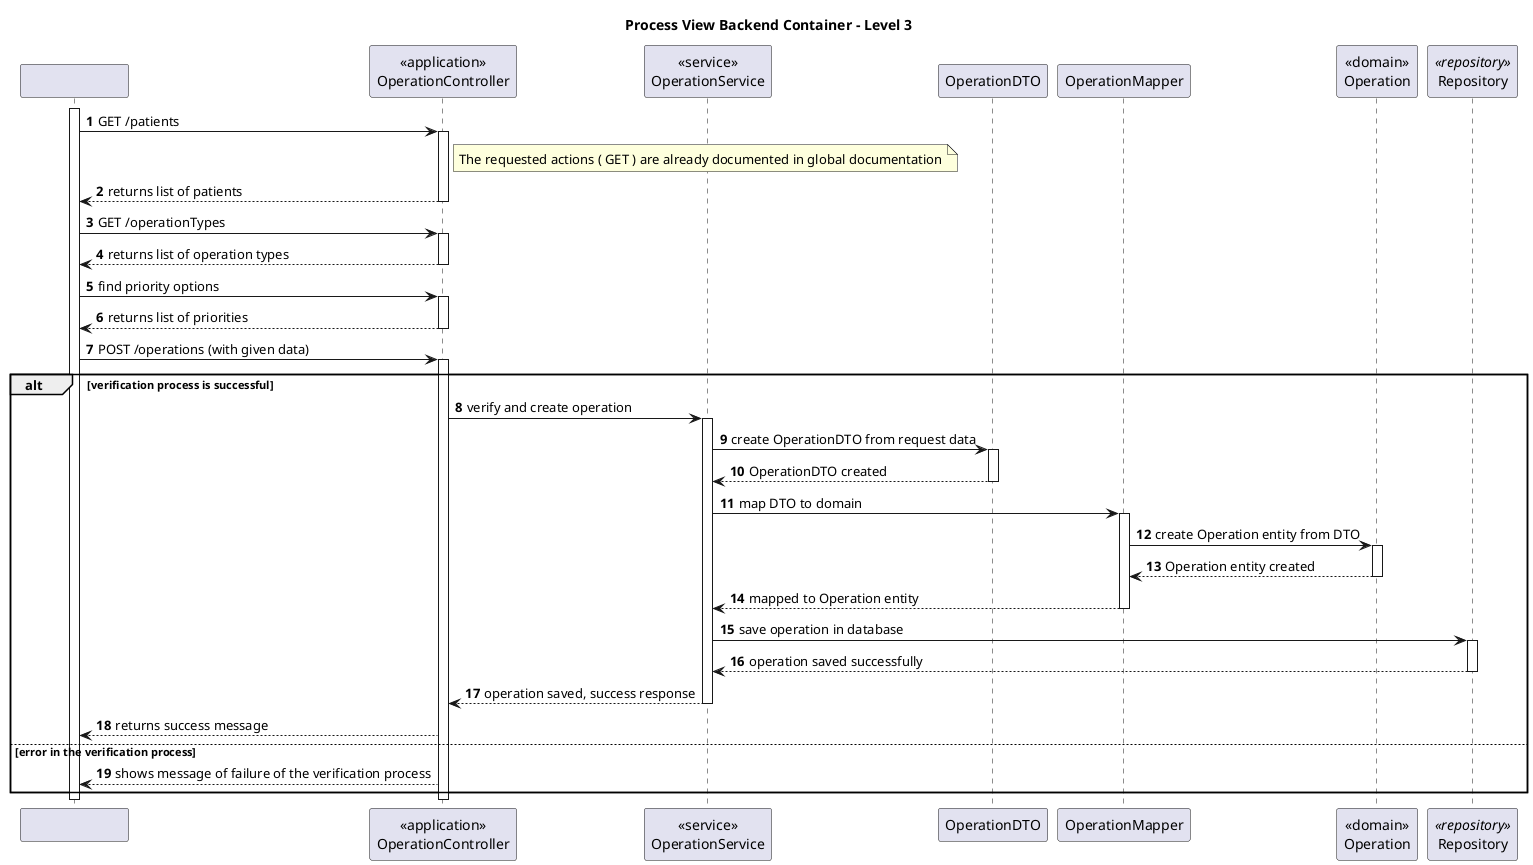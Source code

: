 @startuml
autonumber
participant "                          " as sys
participant "<<application>>\nOperationController" as ctrl
participant "<<service>>\nOperationService" as serv
participant "OperationDTO" as dto
participant "OperationMapper" as map
participant "<<domain>>\nOperation" as operation
participant "Repository" as repo <<repository>>

title Process View Backend Container - Level 3


activate sys

sys -> ctrl : GET /patients

note right of ctrl
  The requested actions ( GET ) are already documented in global documentation
end note

activate ctrl
ctrl --> sys : returns list of patients
deactivate ctrl


sys -> ctrl : GET /operationTypes








activate ctrl


ctrl --> sys : returns list of operation types
deactivate ctrl

sys -> ctrl : find priority options
activate ctrl
ctrl --> sys : returns list of priorities
deactivate ctrl

sys -> ctrl : POST /operations (with given data)
activate ctrl

alt verification process is successful
  ctrl -> serv : verify and create operation
  activate serv

  serv -> dto : create OperationDTO from request data
  activate dto
  dto --> serv : OperationDTO created
  deactivate dto

  serv -> map : map DTO to domain
  activate map
  map -> operation : create Operation entity from DTO
  activate operation
  operation --> map : Operation entity created
  deactivate operation
  map --> serv : mapped to Operation entity
  deactivate map

  serv -> repo : save operation in database
  activate repo
  repo --> serv : operation saved successfully
  deactivate repo

  serv --> ctrl : operation saved, success response
  deactivate serv

  ctrl --> sys : returns success message
else error in the verification process
  ctrl --> sys : shows message of failure of the verification process
end

deactivate ctrl
deactivate sys

@enduml
